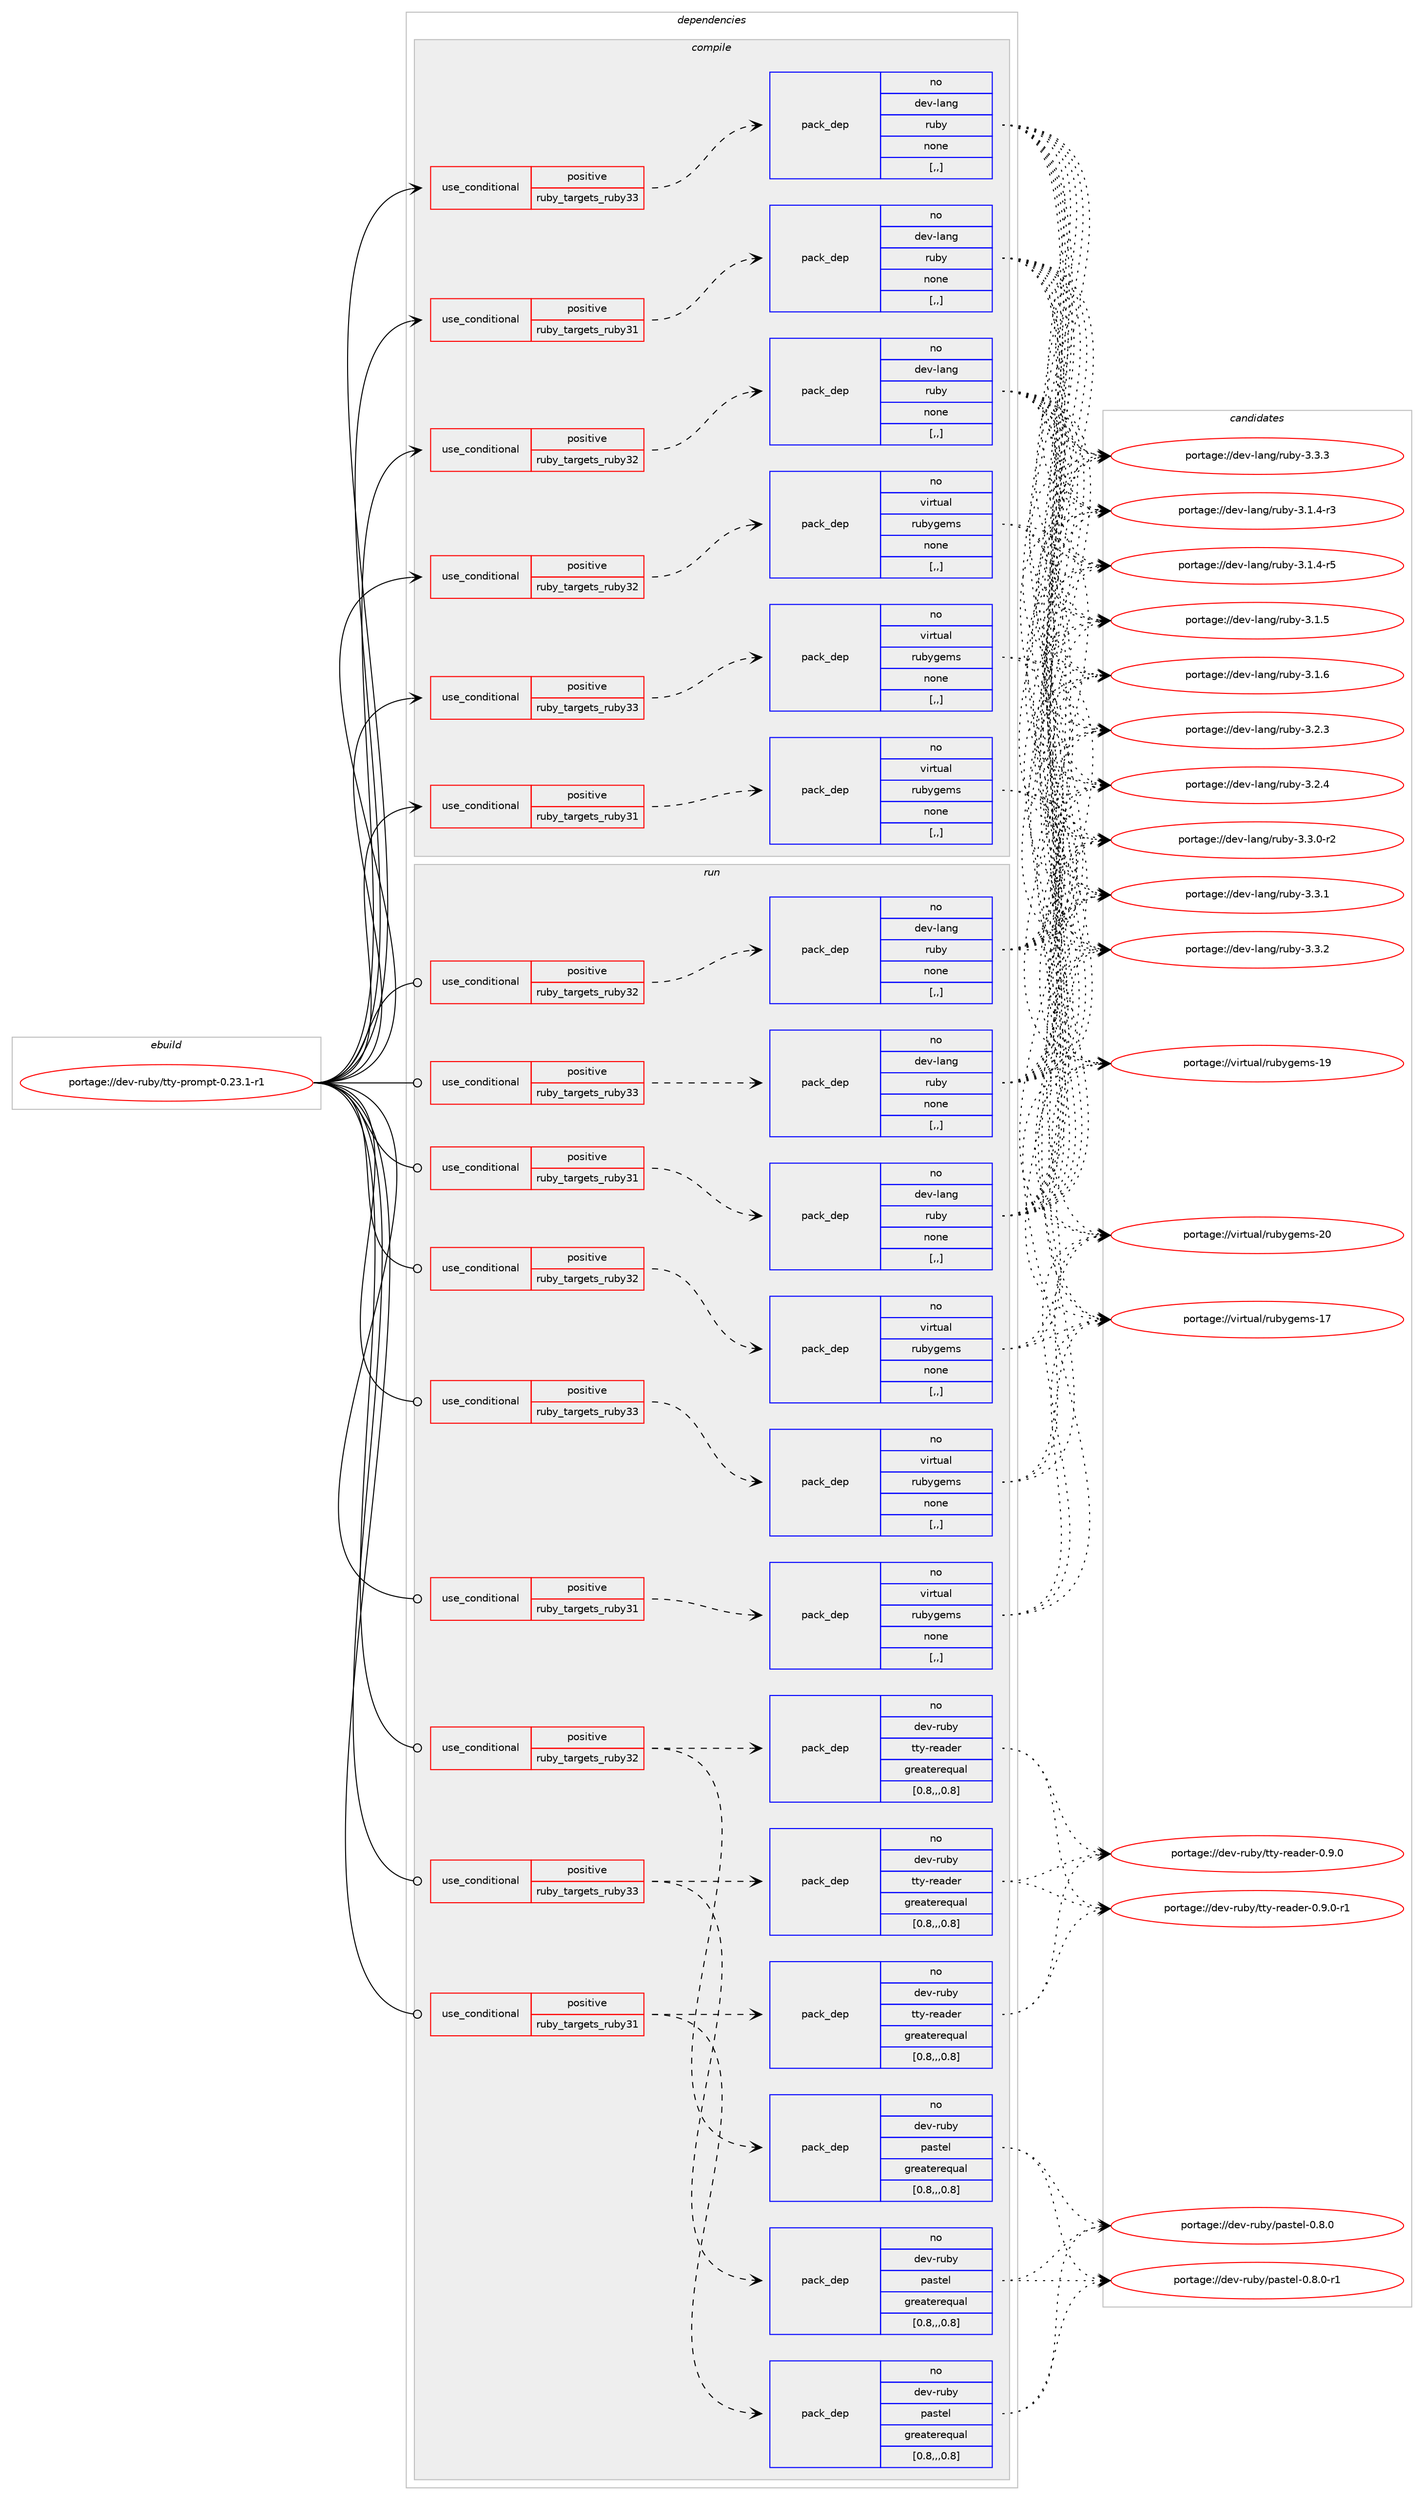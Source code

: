 digraph prolog {

# *************
# Graph options
# *************

newrank=true;
concentrate=true;
compound=true;
graph [rankdir=LR,fontname=Helvetica,fontsize=10,ranksep=1.5];#, ranksep=2.5, nodesep=0.2];
edge  [arrowhead=vee];
node  [fontname=Helvetica,fontsize=10];

# **********
# The ebuild
# **********

subgraph cluster_leftcol {
color=gray;
rank=same;
label=<<i>ebuild</i>>;
id [label="portage://dev-ruby/tty-prompt-0.23.1-r1", color=red, width=4, href="../dev-ruby/tty-prompt-0.23.1-r1.svg"];
}

# ****************
# The dependencies
# ****************

subgraph cluster_midcol {
color=gray;
label=<<i>dependencies</i>>;
subgraph cluster_compile {
fillcolor="#eeeeee";
style=filled;
label=<<i>compile</i>>;
subgraph cond56718 {
dependency202226 [label=<<TABLE BORDER="0" CELLBORDER="1" CELLSPACING="0" CELLPADDING="4"><TR><TD ROWSPAN="3" CELLPADDING="10">use_conditional</TD></TR><TR><TD>positive</TD></TR><TR><TD>ruby_targets_ruby31</TD></TR></TABLE>>, shape=none, color=red];
subgraph pack144136 {
dependency202227 [label=<<TABLE BORDER="0" CELLBORDER="1" CELLSPACING="0" CELLPADDING="4" WIDTH="220"><TR><TD ROWSPAN="6" CELLPADDING="30">pack_dep</TD></TR><TR><TD WIDTH="110">no</TD></TR><TR><TD>dev-lang</TD></TR><TR><TD>ruby</TD></TR><TR><TD>none</TD></TR><TR><TD>[,,]</TD></TR></TABLE>>, shape=none, color=blue];
}
dependency202226:e -> dependency202227:w [weight=20,style="dashed",arrowhead="vee"];
}
id:e -> dependency202226:w [weight=20,style="solid",arrowhead="vee"];
subgraph cond56719 {
dependency202228 [label=<<TABLE BORDER="0" CELLBORDER="1" CELLSPACING="0" CELLPADDING="4"><TR><TD ROWSPAN="3" CELLPADDING="10">use_conditional</TD></TR><TR><TD>positive</TD></TR><TR><TD>ruby_targets_ruby31</TD></TR></TABLE>>, shape=none, color=red];
subgraph pack144137 {
dependency202229 [label=<<TABLE BORDER="0" CELLBORDER="1" CELLSPACING="0" CELLPADDING="4" WIDTH="220"><TR><TD ROWSPAN="6" CELLPADDING="30">pack_dep</TD></TR><TR><TD WIDTH="110">no</TD></TR><TR><TD>virtual</TD></TR><TR><TD>rubygems</TD></TR><TR><TD>none</TD></TR><TR><TD>[,,]</TD></TR></TABLE>>, shape=none, color=blue];
}
dependency202228:e -> dependency202229:w [weight=20,style="dashed",arrowhead="vee"];
}
id:e -> dependency202228:w [weight=20,style="solid",arrowhead="vee"];
subgraph cond56720 {
dependency202230 [label=<<TABLE BORDER="0" CELLBORDER="1" CELLSPACING="0" CELLPADDING="4"><TR><TD ROWSPAN="3" CELLPADDING="10">use_conditional</TD></TR><TR><TD>positive</TD></TR><TR><TD>ruby_targets_ruby32</TD></TR></TABLE>>, shape=none, color=red];
subgraph pack144138 {
dependency202231 [label=<<TABLE BORDER="0" CELLBORDER="1" CELLSPACING="0" CELLPADDING="4" WIDTH="220"><TR><TD ROWSPAN="6" CELLPADDING="30">pack_dep</TD></TR><TR><TD WIDTH="110">no</TD></TR><TR><TD>dev-lang</TD></TR><TR><TD>ruby</TD></TR><TR><TD>none</TD></TR><TR><TD>[,,]</TD></TR></TABLE>>, shape=none, color=blue];
}
dependency202230:e -> dependency202231:w [weight=20,style="dashed",arrowhead="vee"];
}
id:e -> dependency202230:w [weight=20,style="solid",arrowhead="vee"];
subgraph cond56721 {
dependency202232 [label=<<TABLE BORDER="0" CELLBORDER="1" CELLSPACING="0" CELLPADDING="4"><TR><TD ROWSPAN="3" CELLPADDING="10">use_conditional</TD></TR><TR><TD>positive</TD></TR><TR><TD>ruby_targets_ruby32</TD></TR></TABLE>>, shape=none, color=red];
subgraph pack144139 {
dependency202233 [label=<<TABLE BORDER="0" CELLBORDER="1" CELLSPACING="0" CELLPADDING="4" WIDTH="220"><TR><TD ROWSPAN="6" CELLPADDING="30">pack_dep</TD></TR><TR><TD WIDTH="110">no</TD></TR><TR><TD>virtual</TD></TR><TR><TD>rubygems</TD></TR><TR><TD>none</TD></TR><TR><TD>[,,]</TD></TR></TABLE>>, shape=none, color=blue];
}
dependency202232:e -> dependency202233:w [weight=20,style="dashed",arrowhead="vee"];
}
id:e -> dependency202232:w [weight=20,style="solid",arrowhead="vee"];
subgraph cond56722 {
dependency202234 [label=<<TABLE BORDER="0" CELLBORDER="1" CELLSPACING="0" CELLPADDING="4"><TR><TD ROWSPAN="3" CELLPADDING="10">use_conditional</TD></TR><TR><TD>positive</TD></TR><TR><TD>ruby_targets_ruby33</TD></TR></TABLE>>, shape=none, color=red];
subgraph pack144140 {
dependency202235 [label=<<TABLE BORDER="0" CELLBORDER="1" CELLSPACING="0" CELLPADDING="4" WIDTH="220"><TR><TD ROWSPAN="6" CELLPADDING="30">pack_dep</TD></TR><TR><TD WIDTH="110">no</TD></TR><TR><TD>dev-lang</TD></TR><TR><TD>ruby</TD></TR><TR><TD>none</TD></TR><TR><TD>[,,]</TD></TR></TABLE>>, shape=none, color=blue];
}
dependency202234:e -> dependency202235:w [weight=20,style="dashed",arrowhead="vee"];
}
id:e -> dependency202234:w [weight=20,style="solid",arrowhead="vee"];
subgraph cond56723 {
dependency202236 [label=<<TABLE BORDER="0" CELLBORDER="1" CELLSPACING="0" CELLPADDING="4"><TR><TD ROWSPAN="3" CELLPADDING="10">use_conditional</TD></TR><TR><TD>positive</TD></TR><TR><TD>ruby_targets_ruby33</TD></TR></TABLE>>, shape=none, color=red];
subgraph pack144141 {
dependency202237 [label=<<TABLE BORDER="0" CELLBORDER="1" CELLSPACING="0" CELLPADDING="4" WIDTH="220"><TR><TD ROWSPAN="6" CELLPADDING="30">pack_dep</TD></TR><TR><TD WIDTH="110">no</TD></TR><TR><TD>virtual</TD></TR><TR><TD>rubygems</TD></TR><TR><TD>none</TD></TR><TR><TD>[,,]</TD></TR></TABLE>>, shape=none, color=blue];
}
dependency202236:e -> dependency202237:w [weight=20,style="dashed",arrowhead="vee"];
}
id:e -> dependency202236:w [weight=20,style="solid",arrowhead="vee"];
}
subgraph cluster_compileandrun {
fillcolor="#eeeeee";
style=filled;
label=<<i>compile and run</i>>;
}
subgraph cluster_run {
fillcolor="#eeeeee";
style=filled;
label=<<i>run</i>>;
subgraph cond56724 {
dependency202238 [label=<<TABLE BORDER="0" CELLBORDER="1" CELLSPACING="0" CELLPADDING="4"><TR><TD ROWSPAN="3" CELLPADDING="10">use_conditional</TD></TR><TR><TD>positive</TD></TR><TR><TD>ruby_targets_ruby31</TD></TR></TABLE>>, shape=none, color=red];
subgraph pack144142 {
dependency202239 [label=<<TABLE BORDER="0" CELLBORDER="1" CELLSPACING="0" CELLPADDING="4" WIDTH="220"><TR><TD ROWSPAN="6" CELLPADDING="30">pack_dep</TD></TR><TR><TD WIDTH="110">no</TD></TR><TR><TD>dev-lang</TD></TR><TR><TD>ruby</TD></TR><TR><TD>none</TD></TR><TR><TD>[,,]</TD></TR></TABLE>>, shape=none, color=blue];
}
dependency202238:e -> dependency202239:w [weight=20,style="dashed",arrowhead="vee"];
}
id:e -> dependency202238:w [weight=20,style="solid",arrowhead="odot"];
subgraph cond56725 {
dependency202240 [label=<<TABLE BORDER="0" CELLBORDER="1" CELLSPACING="0" CELLPADDING="4"><TR><TD ROWSPAN="3" CELLPADDING="10">use_conditional</TD></TR><TR><TD>positive</TD></TR><TR><TD>ruby_targets_ruby31</TD></TR></TABLE>>, shape=none, color=red];
subgraph pack144143 {
dependency202241 [label=<<TABLE BORDER="0" CELLBORDER="1" CELLSPACING="0" CELLPADDING="4" WIDTH="220"><TR><TD ROWSPAN="6" CELLPADDING="30">pack_dep</TD></TR><TR><TD WIDTH="110">no</TD></TR><TR><TD>dev-ruby</TD></TR><TR><TD>pastel</TD></TR><TR><TD>greaterequal</TD></TR><TR><TD>[0.8,,,0.8]</TD></TR></TABLE>>, shape=none, color=blue];
}
dependency202240:e -> dependency202241:w [weight=20,style="dashed",arrowhead="vee"];
subgraph pack144144 {
dependency202242 [label=<<TABLE BORDER="0" CELLBORDER="1" CELLSPACING="0" CELLPADDING="4" WIDTH="220"><TR><TD ROWSPAN="6" CELLPADDING="30">pack_dep</TD></TR><TR><TD WIDTH="110">no</TD></TR><TR><TD>dev-ruby</TD></TR><TR><TD>tty-reader</TD></TR><TR><TD>greaterequal</TD></TR><TR><TD>[0.8,,,0.8]</TD></TR></TABLE>>, shape=none, color=blue];
}
dependency202240:e -> dependency202242:w [weight=20,style="dashed",arrowhead="vee"];
}
id:e -> dependency202240:w [weight=20,style="solid",arrowhead="odot"];
subgraph cond56726 {
dependency202243 [label=<<TABLE BORDER="0" CELLBORDER="1" CELLSPACING="0" CELLPADDING="4"><TR><TD ROWSPAN="3" CELLPADDING="10">use_conditional</TD></TR><TR><TD>positive</TD></TR><TR><TD>ruby_targets_ruby31</TD></TR></TABLE>>, shape=none, color=red];
subgraph pack144145 {
dependency202244 [label=<<TABLE BORDER="0" CELLBORDER="1" CELLSPACING="0" CELLPADDING="4" WIDTH="220"><TR><TD ROWSPAN="6" CELLPADDING="30">pack_dep</TD></TR><TR><TD WIDTH="110">no</TD></TR><TR><TD>virtual</TD></TR><TR><TD>rubygems</TD></TR><TR><TD>none</TD></TR><TR><TD>[,,]</TD></TR></TABLE>>, shape=none, color=blue];
}
dependency202243:e -> dependency202244:w [weight=20,style="dashed",arrowhead="vee"];
}
id:e -> dependency202243:w [weight=20,style="solid",arrowhead="odot"];
subgraph cond56727 {
dependency202245 [label=<<TABLE BORDER="0" CELLBORDER="1" CELLSPACING="0" CELLPADDING="4"><TR><TD ROWSPAN="3" CELLPADDING="10">use_conditional</TD></TR><TR><TD>positive</TD></TR><TR><TD>ruby_targets_ruby32</TD></TR></TABLE>>, shape=none, color=red];
subgraph pack144146 {
dependency202246 [label=<<TABLE BORDER="0" CELLBORDER="1" CELLSPACING="0" CELLPADDING="4" WIDTH="220"><TR><TD ROWSPAN="6" CELLPADDING="30">pack_dep</TD></TR><TR><TD WIDTH="110">no</TD></TR><TR><TD>dev-lang</TD></TR><TR><TD>ruby</TD></TR><TR><TD>none</TD></TR><TR><TD>[,,]</TD></TR></TABLE>>, shape=none, color=blue];
}
dependency202245:e -> dependency202246:w [weight=20,style="dashed",arrowhead="vee"];
}
id:e -> dependency202245:w [weight=20,style="solid",arrowhead="odot"];
subgraph cond56728 {
dependency202247 [label=<<TABLE BORDER="0" CELLBORDER="1" CELLSPACING="0" CELLPADDING="4"><TR><TD ROWSPAN="3" CELLPADDING="10">use_conditional</TD></TR><TR><TD>positive</TD></TR><TR><TD>ruby_targets_ruby32</TD></TR></TABLE>>, shape=none, color=red];
subgraph pack144147 {
dependency202248 [label=<<TABLE BORDER="0" CELLBORDER="1" CELLSPACING="0" CELLPADDING="4" WIDTH="220"><TR><TD ROWSPAN="6" CELLPADDING="30">pack_dep</TD></TR><TR><TD WIDTH="110">no</TD></TR><TR><TD>dev-ruby</TD></TR><TR><TD>pastel</TD></TR><TR><TD>greaterequal</TD></TR><TR><TD>[0.8,,,0.8]</TD></TR></TABLE>>, shape=none, color=blue];
}
dependency202247:e -> dependency202248:w [weight=20,style="dashed",arrowhead="vee"];
subgraph pack144148 {
dependency202249 [label=<<TABLE BORDER="0" CELLBORDER="1" CELLSPACING="0" CELLPADDING="4" WIDTH="220"><TR><TD ROWSPAN="6" CELLPADDING="30">pack_dep</TD></TR><TR><TD WIDTH="110">no</TD></TR><TR><TD>dev-ruby</TD></TR><TR><TD>tty-reader</TD></TR><TR><TD>greaterequal</TD></TR><TR><TD>[0.8,,,0.8]</TD></TR></TABLE>>, shape=none, color=blue];
}
dependency202247:e -> dependency202249:w [weight=20,style="dashed",arrowhead="vee"];
}
id:e -> dependency202247:w [weight=20,style="solid",arrowhead="odot"];
subgraph cond56729 {
dependency202250 [label=<<TABLE BORDER="0" CELLBORDER="1" CELLSPACING="0" CELLPADDING="4"><TR><TD ROWSPAN="3" CELLPADDING="10">use_conditional</TD></TR><TR><TD>positive</TD></TR><TR><TD>ruby_targets_ruby32</TD></TR></TABLE>>, shape=none, color=red];
subgraph pack144149 {
dependency202251 [label=<<TABLE BORDER="0" CELLBORDER="1" CELLSPACING="0" CELLPADDING="4" WIDTH="220"><TR><TD ROWSPAN="6" CELLPADDING="30">pack_dep</TD></TR><TR><TD WIDTH="110">no</TD></TR><TR><TD>virtual</TD></TR><TR><TD>rubygems</TD></TR><TR><TD>none</TD></TR><TR><TD>[,,]</TD></TR></TABLE>>, shape=none, color=blue];
}
dependency202250:e -> dependency202251:w [weight=20,style="dashed",arrowhead="vee"];
}
id:e -> dependency202250:w [weight=20,style="solid",arrowhead="odot"];
subgraph cond56730 {
dependency202252 [label=<<TABLE BORDER="0" CELLBORDER="1" CELLSPACING="0" CELLPADDING="4"><TR><TD ROWSPAN="3" CELLPADDING="10">use_conditional</TD></TR><TR><TD>positive</TD></TR><TR><TD>ruby_targets_ruby33</TD></TR></TABLE>>, shape=none, color=red];
subgraph pack144150 {
dependency202253 [label=<<TABLE BORDER="0" CELLBORDER="1" CELLSPACING="0" CELLPADDING="4" WIDTH="220"><TR><TD ROWSPAN="6" CELLPADDING="30">pack_dep</TD></TR><TR><TD WIDTH="110">no</TD></TR><TR><TD>dev-lang</TD></TR><TR><TD>ruby</TD></TR><TR><TD>none</TD></TR><TR><TD>[,,]</TD></TR></TABLE>>, shape=none, color=blue];
}
dependency202252:e -> dependency202253:w [weight=20,style="dashed",arrowhead="vee"];
}
id:e -> dependency202252:w [weight=20,style="solid",arrowhead="odot"];
subgraph cond56731 {
dependency202254 [label=<<TABLE BORDER="0" CELLBORDER="1" CELLSPACING="0" CELLPADDING="4"><TR><TD ROWSPAN="3" CELLPADDING="10">use_conditional</TD></TR><TR><TD>positive</TD></TR><TR><TD>ruby_targets_ruby33</TD></TR></TABLE>>, shape=none, color=red];
subgraph pack144151 {
dependency202255 [label=<<TABLE BORDER="0" CELLBORDER="1" CELLSPACING="0" CELLPADDING="4" WIDTH="220"><TR><TD ROWSPAN="6" CELLPADDING="30">pack_dep</TD></TR><TR><TD WIDTH="110">no</TD></TR><TR><TD>dev-ruby</TD></TR><TR><TD>pastel</TD></TR><TR><TD>greaterequal</TD></TR><TR><TD>[0.8,,,0.8]</TD></TR></TABLE>>, shape=none, color=blue];
}
dependency202254:e -> dependency202255:w [weight=20,style="dashed",arrowhead="vee"];
subgraph pack144152 {
dependency202256 [label=<<TABLE BORDER="0" CELLBORDER="1" CELLSPACING="0" CELLPADDING="4" WIDTH="220"><TR><TD ROWSPAN="6" CELLPADDING="30">pack_dep</TD></TR><TR><TD WIDTH="110">no</TD></TR><TR><TD>dev-ruby</TD></TR><TR><TD>tty-reader</TD></TR><TR><TD>greaterequal</TD></TR><TR><TD>[0.8,,,0.8]</TD></TR></TABLE>>, shape=none, color=blue];
}
dependency202254:e -> dependency202256:w [weight=20,style="dashed",arrowhead="vee"];
}
id:e -> dependency202254:w [weight=20,style="solid",arrowhead="odot"];
subgraph cond56732 {
dependency202257 [label=<<TABLE BORDER="0" CELLBORDER="1" CELLSPACING="0" CELLPADDING="4"><TR><TD ROWSPAN="3" CELLPADDING="10">use_conditional</TD></TR><TR><TD>positive</TD></TR><TR><TD>ruby_targets_ruby33</TD></TR></TABLE>>, shape=none, color=red];
subgraph pack144153 {
dependency202258 [label=<<TABLE BORDER="0" CELLBORDER="1" CELLSPACING="0" CELLPADDING="4" WIDTH="220"><TR><TD ROWSPAN="6" CELLPADDING="30">pack_dep</TD></TR><TR><TD WIDTH="110">no</TD></TR><TR><TD>virtual</TD></TR><TR><TD>rubygems</TD></TR><TR><TD>none</TD></TR><TR><TD>[,,]</TD></TR></TABLE>>, shape=none, color=blue];
}
dependency202257:e -> dependency202258:w [weight=20,style="dashed",arrowhead="vee"];
}
id:e -> dependency202257:w [weight=20,style="solid",arrowhead="odot"];
}
}

# **************
# The candidates
# **************

subgraph cluster_choices {
rank=same;
color=gray;
label=<<i>candidates</i>>;

subgraph choice144136 {
color=black;
nodesep=1;
choice100101118451089711010347114117981214551464946524511451 [label="portage://dev-lang/ruby-3.1.4-r3", color=red, width=4,href="../dev-lang/ruby-3.1.4-r3.svg"];
choice100101118451089711010347114117981214551464946524511453 [label="portage://dev-lang/ruby-3.1.4-r5", color=red, width=4,href="../dev-lang/ruby-3.1.4-r5.svg"];
choice10010111845108971101034711411798121455146494653 [label="portage://dev-lang/ruby-3.1.5", color=red, width=4,href="../dev-lang/ruby-3.1.5.svg"];
choice10010111845108971101034711411798121455146494654 [label="portage://dev-lang/ruby-3.1.6", color=red, width=4,href="../dev-lang/ruby-3.1.6.svg"];
choice10010111845108971101034711411798121455146504651 [label="portage://dev-lang/ruby-3.2.3", color=red, width=4,href="../dev-lang/ruby-3.2.3.svg"];
choice10010111845108971101034711411798121455146504652 [label="portage://dev-lang/ruby-3.2.4", color=red, width=4,href="../dev-lang/ruby-3.2.4.svg"];
choice100101118451089711010347114117981214551465146484511450 [label="portage://dev-lang/ruby-3.3.0-r2", color=red, width=4,href="../dev-lang/ruby-3.3.0-r2.svg"];
choice10010111845108971101034711411798121455146514649 [label="portage://dev-lang/ruby-3.3.1", color=red, width=4,href="../dev-lang/ruby-3.3.1.svg"];
choice10010111845108971101034711411798121455146514650 [label="portage://dev-lang/ruby-3.3.2", color=red, width=4,href="../dev-lang/ruby-3.3.2.svg"];
choice10010111845108971101034711411798121455146514651 [label="portage://dev-lang/ruby-3.3.3", color=red, width=4,href="../dev-lang/ruby-3.3.3.svg"];
dependency202227:e -> choice100101118451089711010347114117981214551464946524511451:w [style=dotted,weight="100"];
dependency202227:e -> choice100101118451089711010347114117981214551464946524511453:w [style=dotted,weight="100"];
dependency202227:e -> choice10010111845108971101034711411798121455146494653:w [style=dotted,weight="100"];
dependency202227:e -> choice10010111845108971101034711411798121455146494654:w [style=dotted,weight="100"];
dependency202227:e -> choice10010111845108971101034711411798121455146504651:w [style=dotted,weight="100"];
dependency202227:e -> choice10010111845108971101034711411798121455146504652:w [style=dotted,weight="100"];
dependency202227:e -> choice100101118451089711010347114117981214551465146484511450:w [style=dotted,weight="100"];
dependency202227:e -> choice10010111845108971101034711411798121455146514649:w [style=dotted,weight="100"];
dependency202227:e -> choice10010111845108971101034711411798121455146514650:w [style=dotted,weight="100"];
dependency202227:e -> choice10010111845108971101034711411798121455146514651:w [style=dotted,weight="100"];
}
subgraph choice144137 {
color=black;
nodesep=1;
choice118105114116117971084711411798121103101109115454955 [label="portage://virtual/rubygems-17", color=red, width=4,href="../virtual/rubygems-17.svg"];
choice118105114116117971084711411798121103101109115454957 [label="portage://virtual/rubygems-19", color=red, width=4,href="../virtual/rubygems-19.svg"];
choice118105114116117971084711411798121103101109115455048 [label="portage://virtual/rubygems-20", color=red, width=4,href="../virtual/rubygems-20.svg"];
dependency202229:e -> choice118105114116117971084711411798121103101109115454955:w [style=dotted,weight="100"];
dependency202229:e -> choice118105114116117971084711411798121103101109115454957:w [style=dotted,weight="100"];
dependency202229:e -> choice118105114116117971084711411798121103101109115455048:w [style=dotted,weight="100"];
}
subgraph choice144138 {
color=black;
nodesep=1;
choice100101118451089711010347114117981214551464946524511451 [label="portage://dev-lang/ruby-3.1.4-r3", color=red, width=4,href="../dev-lang/ruby-3.1.4-r3.svg"];
choice100101118451089711010347114117981214551464946524511453 [label="portage://dev-lang/ruby-3.1.4-r5", color=red, width=4,href="../dev-lang/ruby-3.1.4-r5.svg"];
choice10010111845108971101034711411798121455146494653 [label="portage://dev-lang/ruby-3.1.5", color=red, width=4,href="../dev-lang/ruby-3.1.5.svg"];
choice10010111845108971101034711411798121455146494654 [label="portage://dev-lang/ruby-3.1.6", color=red, width=4,href="../dev-lang/ruby-3.1.6.svg"];
choice10010111845108971101034711411798121455146504651 [label="portage://dev-lang/ruby-3.2.3", color=red, width=4,href="../dev-lang/ruby-3.2.3.svg"];
choice10010111845108971101034711411798121455146504652 [label="portage://dev-lang/ruby-3.2.4", color=red, width=4,href="../dev-lang/ruby-3.2.4.svg"];
choice100101118451089711010347114117981214551465146484511450 [label="portage://dev-lang/ruby-3.3.0-r2", color=red, width=4,href="../dev-lang/ruby-3.3.0-r2.svg"];
choice10010111845108971101034711411798121455146514649 [label="portage://dev-lang/ruby-3.3.1", color=red, width=4,href="../dev-lang/ruby-3.3.1.svg"];
choice10010111845108971101034711411798121455146514650 [label="portage://dev-lang/ruby-3.3.2", color=red, width=4,href="../dev-lang/ruby-3.3.2.svg"];
choice10010111845108971101034711411798121455146514651 [label="portage://dev-lang/ruby-3.3.3", color=red, width=4,href="../dev-lang/ruby-3.3.3.svg"];
dependency202231:e -> choice100101118451089711010347114117981214551464946524511451:w [style=dotted,weight="100"];
dependency202231:e -> choice100101118451089711010347114117981214551464946524511453:w [style=dotted,weight="100"];
dependency202231:e -> choice10010111845108971101034711411798121455146494653:w [style=dotted,weight="100"];
dependency202231:e -> choice10010111845108971101034711411798121455146494654:w [style=dotted,weight="100"];
dependency202231:e -> choice10010111845108971101034711411798121455146504651:w [style=dotted,weight="100"];
dependency202231:e -> choice10010111845108971101034711411798121455146504652:w [style=dotted,weight="100"];
dependency202231:e -> choice100101118451089711010347114117981214551465146484511450:w [style=dotted,weight="100"];
dependency202231:e -> choice10010111845108971101034711411798121455146514649:w [style=dotted,weight="100"];
dependency202231:e -> choice10010111845108971101034711411798121455146514650:w [style=dotted,weight="100"];
dependency202231:e -> choice10010111845108971101034711411798121455146514651:w [style=dotted,weight="100"];
}
subgraph choice144139 {
color=black;
nodesep=1;
choice118105114116117971084711411798121103101109115454955 [label="portage://virtual/rubygems-17", color=red, width=4,href="../virtual/rubygems-17.svg"];
choice118105114116117971084711411798121103101109115454957 [label="portage://virtual/rubygems-19", color=red, width=4,href="../virtual/rubygems-19.svg"];
choice118105114116117971084711411798121103101109115455048 [label="portage://virtual/rubygems-20", color=red, width=4,href="../virtual/rubygems-20.svg"];
dependency202233:e -> choice118105114116117971084711411798121103101109115454955:w [style=dotted,weight="100"];
dependency202233:e -> choice118105114116117971084711411798121103101109115454957:w [style=dotted,weight="100"];
dependency202233:e -> choice118105114116117971084711411798121103101109115455048:w [style=dotted,weight="100"];
}
subgraph choice144140 {
color=black;
nodesep=1;
choice100101118451089711010347114117981214551464946524511451 [label="portage://dev-lang/ruby-3.1.4-r3", color=red, width=4,href="../dev-lang/ruby-3.1.4-r3.svg"];
choice100101118451089711010347114117981214551464946524511453 [label="portage://dev-lang/ruby-3.1.4-r5", color=red, width=4,href="../dev-lang/ruby-3.1.4-r5.svg"];
choice10010111845108971101034711411798121455146494653 [label="portage://dev-lang/ruby-3.1.5", color=red, width=4,href="../dev-lang/ruby-3.1.5.svg"];
choice10010111845108971101034711411798121455146494654 [label="portage://dev-lang/ruby-3.1.6", color=red, width=4,href="../dev-lang/ruby-3.1.6.svg"];
choice10010111845108971101034711411798121455146504651 [label="portage://dev-lang/ruby-3.2.3", color=red, width=4,href="../dev-lang/ruby-3.2.3.svg"];
choice10010111845108971101034711411798121455146504652 [label="portage://dev-lang/ruby-3.2.4", color=red, width=4,href="../dev-lang/ruby-3.2.4.svg"];
choice100101118451089711010347114117981214551465146484511450 [label="portage://dev-lang/ruby-3.3.0-r2", color=red, width=4,href="../dev-lang/ruby-3.3.0-r2.svg"];
choice10010111845108971101034711411798121455146514649 [label="portage://dev-lang/ruby-3.3.1", color=red, width=4,href="../dev-lang/ruby-3.3.1.svg"];
choice10010111845108971101034711411798121455146514650 [label="portage://dev-lang/ruby-3.3.2", color=red, width=4,href="../dev-lang/ruby-3.3.2.svg"];
choice10010111845108971101034711411798121455146514651 [label="portage://dev-lang/ruby-3.3.3", color=red, width=4,href="../dev-lang/ruby-3.3.3.svg"];
dependency202235:e -> choice100101118451089711010347114117981214551464946524511451:w [style=dotted,weight="100"];
dependency202235:e -> choice100101118451089711010347114117981214551464946524511453:w [style=dotted,weight="100"];
dependency202235:e -> choice10010111845108971101034711411798121455146494653:w [style=dotted,weight="100"];
dependency202235:e -> choice10010111845108971101034711411798121455146494654:w [style=dotted,weight="100"];
dependency202235:e -> choice10010111845108971101034711411798121455146504651:w [style=dotted,weight="100"];
dependency202235:e -> choice10010111845108971101034711411798121455146504652:w [style=dotted,weight="100"];
dependency202235:e -> choice100101118451089711010347114117981214551465146484511450:w [style=dotted,weight="100"];
dependency202235:e -> choice10010111845108971101034711411798121455146514649:w [style=dotted,weight="100"];
dependency202235:e -> choice10010111845108971101034711411798121455146514650:w [style=dotted,weight="100"];
dependency202235:e -> choice10010111845108971101034711411798121455146514651:w [style=dotted,weight="100"];
}
subgraph choice144141 {
color=black;
nodesep=1;
choice118105114116117971084711411798121103101109115454955 [label="portage://virtual/rubygems-17", color=red, width=4,href="../virtual/rubygems-17.svg"];
choice118105114116117971084711411798121103101109115454957 [label="portage://virtual/rubygems-19", color=red, width=4,href="../virtual/rubygems-19.svg"];
choice118105114116117971084711411798121103101109115455048 [label="portage://virtual/rubygems-20", color=red, width=4,href="../virtual/rubygems-20.svg"];
dependency202237:e -> choice118105114116117971084711411798121103101109115454955:w [style=dotted,weight="100"];
dependency202237:e -> choice118105114116117971084711411798121103101109115454957:w [style=dotted,weight="100"];
dependency202237:e -> choice118105114116117971084711411798121103101109115455048:w [style=dotted,weight="100"];
}
subgraph choice144142 {
color=black;
nodesep=1;
choice100101118451089711010347114117981214551464946524511451 [label="portage://dev-lang/ruby-3.1.4-r3", color=red, width=4,href="../dev-lang/ruby-3.1.4-r3.svg"];
choice100101118451089711010347114117981214551464946524511453 [label="portage://dev-lang/ruby-3.1.4-r5", color=red, width=4,href="../dev-lang/ruby-3.1.4-r5.svg"];
choice10010111845108971101034711411798121455146494653 [label="portage://dev-lang/ruby-3.1.5", color=red, width=4,href="../dev-lang/ruby-3.1.5.svg"];
choice10010111845108971101034711411798121455146494654 [label="portage://dev-lang/ruby-3.1.6", color=red, width=4,href="../dev-lang/ruby-3.1.6.svg"];
choice10010111845108971101034711411798121455146504651 [label="portage://dev-lang/ruby-3.2.3", color=red, width=4,href="../dev-lang/ruby-3.2.3.svg"];
choice10010111845108971101034711411798121455146504652 [label="portage://dev-lang/ruby-3.2.4", color=red, width=4,href="../dev-lang/ruby-3.2.4.svg"];
choice100101118451089711010347114117981214551465146484511450 [label="portage://dev-lang/ruby-3.3.0-r2", color=red, width=4,href="../dev-lang/ruby-3.3.0-r2.svg"];
choice10010111845108971101034711411798121455146514649 [label="portage://dev-lang/ruby-3.3.1", color=red, width=4,href="../dev-lang/ruby-3.3.1.svg"];
choice10010111845108971101034711411798121455146514650 [label="portage://dev-lang/ruby-3.3.2", color=red, width=4,href="../dev-lang/ruby-3.3.2.svg"];
choice10010111845108971101034711411798121455146514651 [label="portage://dev-lang/ruby-3.3.3", color=red, width=4,href="../dev-lang/ruby-3.3.3.svg"];
dependency202239:e -> choice100101118451089711010347114117981214551464946524511451:w [style=dotted,weight="100"];
dependency202239:e -> choice100101118451089711010347114117981214551464946524511453:w [style=dotted,weight="100"];
dependency202239:e -> choice10010111845108971101034711411798121455146494653:w [style=dotted,weight="100"];
dependency202239:e -> choice10010111845108971101034711411798121455146494654:w [style=dotted,weight="100"];
dependency202239:e -> choice10010111845108971101034711411798121455146504651:w [style=dotted,weight="100"];
dependency202239:e -> choice10010111845108971101034711411798121455146504652:w [style=dotted,weight="100"];
dependency202239:e -> choice100101118451089711010347114117981214551465146484511450:w [style=dotted,weight="100"];
dependency202239:e -> choice10010111845108971101034711411798121455146514649:w [style=dotted,weight="100"];
dependency202239:e -> choice10010111845108971101034711411798121455146514650:w [style=dotted,weight="100"];
dependency202239:e -> choice10010111845108971101034711411798121455146514651:w [style=dotted,weight="100"];
}
subgraph choice144143 {
color=black;
nodesep=1;
choice10010111845114117981214711297115116101108454846564648 [label="portage://dev-ruby/pastel-0.8.0", color=red, width=4,href="../dev-ruby/pastel-0.8.0.svg"];
choice100101118451141179812147112971151161011084548465646484511449 [label="portage://dev-ruby/pastel-0.8.0-r1", color=red, width=4,href="../dev-ruby/pastel-0.8.0-r1.svg"];
dependency202241:e -> choice10010111845114117981214711297115116101108454846564648:w [style=dotted,weight="100"];
dependency202241:e -> choice100101118451141179812147112971151161011084548465646484511449:w [style=dotted,weight="100"];
}
subgraph choice144144 {
color=black;
nodesep=1;
choice1001011184511411798121471161161214511410197100101114454846574648 [label="portage://dev-ruby/tty-reader-0.9.0", color=red, width=4,href="../dev-ruby/tty-reader-0.9.0.svg"];
choice10010111845114117981214711611612145114101971001011144548465746484511449 [label="portage://dev-ruby/tty-reader-0.9.0-r1", color=red, width=4,href="../dev-ruby/tty-reader-0.9.0-r1.svg"];
dependency202242:e -> choice1001011184511411798121471161161214511410197100101114454846574648:w [style=dotted,weight="100"];
dependency202242:e -> choice10010111845114117981214711611612145114101971001011144548465746484511449:w [style=dotted,weight="100"];
}
subgraph choice144145 {
color=black;
nodesep=1;
choice118105114116117971084711411798121103101109115454955 [label="portage://virtual/rubygems-17", color=red, width=4,href="../virtual/rubygems-17.svg"];
choice118105114116117971084711411798121103101109115454957 [label="portage://virtual/rubygems-19", color=red, width=4,href="../virtual/rubygems-19.svg"];
choice118105114116117971084711411798121103101109115455048 [label="portage://virtual/rubygems-20", color=red, width=4,href="../virtual/rubygems-20.svg"];
dependency202244:e -> choice118105114116117971084711411798121103101109115454955:w [style=dotted,weight="100"];
dependency202244:e -> choice118105114116117971084711411798121103101109115454957:w [style=dotted,weight="100"];
dependency202244:e -> choice118105114116117971084711411798121103101109115455048:w [style=dotted,weight="100"];
}
subgraph choice144146 {
color=black;
nodesep=1;
choice100101118451089711010347114117981214551464946524511451 [label="portage://dev-lang/ruby-3.1.4-r3", color=red, width=4,href="../dev-lang/ruby-3.1.4-r3.svg"];
choice100101118451089711010347114117981214551464946524511453 [label="portage://dev-lang/ruby-3.1.4-r5", color=red, width=4,href="../dev-lang/ruby-3.1.4-r5.svg"];
choice10010111845108971101034711411798121455146494653 [label="portage://dev-lang/ruby-3.1.5", color=red, width=4,href="../dev-lang/ruby-3.1.5.svg"];
choice10010111845108971101034711411798121455146494654 [label="portage://dev-lang/ruby-3.1.6", color=red, width=4,href="../dev-lang/ruby-3.1.6.svg"];
choice10010111845108971101034711411798121455146504651 [label="portage://dev-lang/ruby-3.2.3", color=red, width=4,href="../dev-lang/ruby-3.2.3.svg"];
choice10010111845108971101034711411798121455146504652 [label="portage://dev-lang/ruby-3.2.4", color=red, width=4,href="../dev-lang/ruby-3.2.4.svg"];
choice100101118451089711010347114117981214551465146484511450 [label="portage://dev-lang/ruby-3.3.0-r2", color=red, width=4,href="../dev-lang/ruby-3.3.0-r2.svg"];
choice10010111845108971101034711411798121455146514649 [label="portage://dev-lang/ruby-3.3.1", color=red, width=4,href="../dev-lang/ruby-3.3.1.svg"];
choice10010111845108971101034711411798121455146514650 [label="portage://dev-lang/ruby-3.3.2", color=red, width=4,href="../dev-lang/ruby-3.3.2.svg"];
choice10010111845108971101034711411798121455146514651 [label="portage://dev-lang/ruby-3.3.3", color=red, width=4,href="../dev-lang/ruby-3.3.3.svg"];
dependency202246:e -> choice100101118451089711010347114117981214551464946524511451:w [style=dotted,weight="100"];
dependency202246:e -> choice100101118451089711010347114117981214551464946524511453:w [style=dotted,weight="100"];
dependency202246:e -> choice10010111845108971101034711411798121455146494653:w [style=dotted,weight="100"];
dependency202246:e -> choice10010111845108971101034711411798121455146494654:w [style=dotted,weight="100"];
dependency202246:e -> choice10010111845108971101034711411798121455146504651:w [style=dotted,weight="100"];
dependency202246:e -> choice10010111845108971101034711411798121455146504652:w [style=dotted,weight="100"];
dependency202246:e -> choice100101118451089711010347114117981214551465146484511450:w [style=dotted,weight="100"];
dependency202246:e -> choice10010111845108971101034711411798121455146514649:w [style=dotted,weight="100"];
dependency202246:e -> choice10010111845108971101034711411798121455146514650:w [style=dotted,weight="100"];
dependency202246:e -> choice10010111845108971101034711411798121455146514651:w [style=dotted,weight="100"];
}
subgraph choice144147 {
color=black;
nodesep=1;
choice10010111845114117981214711297115116101108454846564648 [label="portage://dev-ruby/pastel-0.8.0", color=red, width=4,href="../dev-ruby/pastel-0.8.0.svg"];
choice100101118451141179812147112971151161011084548465646484511449 [label="portage://dev-ruby/pastel-0.8.0-r1", color=red, width=4,href="../dev-ruby/pastel-0.8.0-r1.svg"];
dependency202248:e -> choice10010111845114117981214711297115116101108454846564648:w [style=dotted,weight="100"];
dependency202248:e -> choice100101118451141179812147112971151161011084548465646484511449:w [style=dotted,weight="100"];
}
subgraph choice144148 {
color=black;
nodesep=1;
choice1001011184511411798121471161161214511410197100101114454846574648 [label="portage://dev-ruby/tty-reader-0.9.0", color=red, width=4,href="../dev-ruby/tty-reader-0.9.0.svg"];
choice10010111845114117981214711611612145114101971001011144548465746484511449 [label="portage://dev-ruby/tty-reader-0.9.0-r1", color=red, width=4,href="../dev-ruby/tty-reader-0.9.0-r1.svg"];
dependency202249:e -> choice1001011184511411798121471161161214511410197100101114454846574648:w [style=dotted,weight="100"];
dependency202249:e -> choice10010111845114117981214711611612145114101971001011144548465746484511449:w [style=dotted,weight="100"];
}
subgraph choice144149 {
color=black;
nodesep=1;
choice118105114116117971084711411798121103101109115454955 [label="portage://virtual/rubygems-17", color=red, width=4,href="../virtual/rubygems-17.svg"];
choice118105114116117971084711411798121103101109115454957 [label="portage://virtual/rubygems-19", color=red, width=4,href="../virtual/rubygems-19.svg"];
choice118105114116117971084711411798121103101109115455048 [label="portage://virtual/rubygems-20", color=red, width=4,href="../virtual/rubygems-20.svg"];
dependency202251:e -> choice118105114116117971084711411798121103101109115454955:w [style=dotted,weight="100"];
dependency202251:e -> choice118105114116117971084711411798121103101109115454957:w [style=dotted,weight="100"];
dependency202251:e -> choice118105114116117971084711411798121103101109115455048:w [style=dotted,weight="100"];
}
subgraph choice144150 {
color=black;
nodesep=1;
choice100101118451089711010347114117981214551464946524511451 [label="portage://dev-lang/ruby-3.1.4-r3", color=red, width=4,href="../dev-lang/ruby-3.1.4-r3.svg"];
choice100101118451089711010347114117981214551464946524511453 [label="portage://dev-lang/ruby-3.1.4-r5", color=red, width=4,href="../dev-lang/ruby-3.1.4-r5.svg"];
choice10010111845108971101034711411798121455146494653 [label="portage://dev-lang/ruby-3.1.5", color=red, width=4,href="../dev-lang/ruby-3.1.5.svg"];
choice10010111845108971101034711411798121455146494654 [label="portage://dev-lang/ruby-3.1.6", color=red, width=4,href="../dev-lang/ruby-3.1.6.svg"];
choice10010111845108971101034711411798121455146504651 [label="portage://dev-lang/ruby-3.2.3", color=red, width=4,href="../dev-lang/ruby-3.2.3.svg"];
choice10010111845108971101034711411798121455146504652 [label="portage://dev-lang/ruby-3.2.4", color=red, width=4,href="../dev-lang/ruby-3.2.4.svg"];
choice100101118451089711010347114117981214551465146484511450 [label="portage://dev-lang/ruby-3.3.0-r2", color=red, width=4,href="../dev-lang/ruby-3.3.0-r2.svg"];
choice10010111845108971101034711411798121455146514649 [label="portage://dev-lang/ruby-3.3.1", color=red, width=4,href="../dev-lang/ruby-3.3.1.svg"];
choice10010111845108971101034711411798121455146514650 [label="portage://dev-lang/ruby-3.3.2", color=red, width=4,href="../dev-lang/ruby-3.3.2.svg"];
choice10010111845108971101034711411798121455146514651 [label="portage://dev-lang/ruby-3.3.3", color=red, width=4,href="../dev-lang/ruby-3.3.3.svg"];
dependency202253:e -> choice100101118451089711010347114117981214551464946524511451:w [style=dotted,weight="100"];
dependency202253:e -> choice100101118451089711010347114117981214551464946524511453:w [style=dotted,weight="100"];
dependency202253:e -> choice10010111845108971101034711411798121455146494653:w [style=dotted,weight="100"];
dependency202253:e -> choice10010111845108971101034711411798121455146494654:w [style=dotted,weight="100"];
dependency202253:e -> choice10010111845108971101034711411798121455146504651:w [style=dotted,weight="100"];
dependency202253:e -> choice10010111845108971101034711411798121455146504652:w [style=dotted,weight="100"];
dependency202253:e -> choice100101118451089711010347114117981214551465146484511450:w [style=dotted,weight="100"];
dependency202253:e -> choice10010111845108971101034711411798121455146514649:w [style=dotted,weight="100"];
dependency202253:e -> choice10010111845108971101034711411798121455146514650:w [style=dotted,weight="100"];
dependency202253:e -> choice10010111845108971101034711411798121455146514651:w [style=dotted,weight="100"];
}
subgraph choice144151 {
color=black;
nodesep=1;
choice10010111845114117981214711297115116101108454846564648 [label="portage://dev-ruby/pastel-0.8.0", color=red, width=4,href="../dev-ruby/pastel-0.8.0.svg"];
choice100101118451141179812147112971151161011084548465646484511449 [label="portage://dev-ruby/pastel-0.8.0-r1", color=red, width=4,href="../dev-ruby/pastel-0.8.0-r1.svg"];
dependency202255:e -> choice10010111845114117981214711297115116101108454846564648:w [style=dotted,weight="100"];
dependency202255:e -> choice100101118451141179812147112971151161011084548465646484511449:w [style=dotted,weight="100"];
}
subgraph choice144152 {
color=black;
nodesep=1;
choice1001011184511411798121471161161214511410197100101114454846574648 [label="portage://dev-ruby/tty-reader-0.9.0", color=red, width=4,href="../dev-ruby/tty-reader-0.9.0.svg"];
choice10010111845114117981214711611612145114101971001011144548465746484511449 [label="portage://dev-ruby/tty-reader-0.9.0-r1", color=red, width=4,href="../dev-ruby/tty-reader-0.9.0-r1.svg"];
dependency202256:e -> choice1001011184511411798121471161161214511410197100101114454846574648:w [style=dotted,weight="100"];
dependency202256:e -> choice10010111845114117981214711611612145114101971001011144548465746484511449:w [style=dotted,weight="100"];
}
subgraph choice144153 {
color=black;
nodesep=1;
choice118105114116117971084711411798121103101109115454955 [label="portage://virtual/rubygems-17", color=red, width=4,href="../virtual/rubygems-17.svg"];
choice118105114116117971084711411798121103101109115454957 [label="portage://virtual/rubygems-19", color=red, width=4,href="../virtual/rubygems-19.svg"];
choice118105114116117971084711411798121103101109115455048 [label="portage://virtual/rubygems-20", color=red, width=4,href="../virtual/rubygems-20.svg"];
dependency202258:e -> choice118105114116117971084711411798121103101109115454955:w [style=dotted,weight="100"];
dependency202258:e -> choice118105114116117971084711411798121103101109115454957:w [style=dotted,weight="100"];
dependency202258:e -> choice118105114116117971084711411798121103101109115455048:w [style=dotted,weight="100"];
}
}

}
